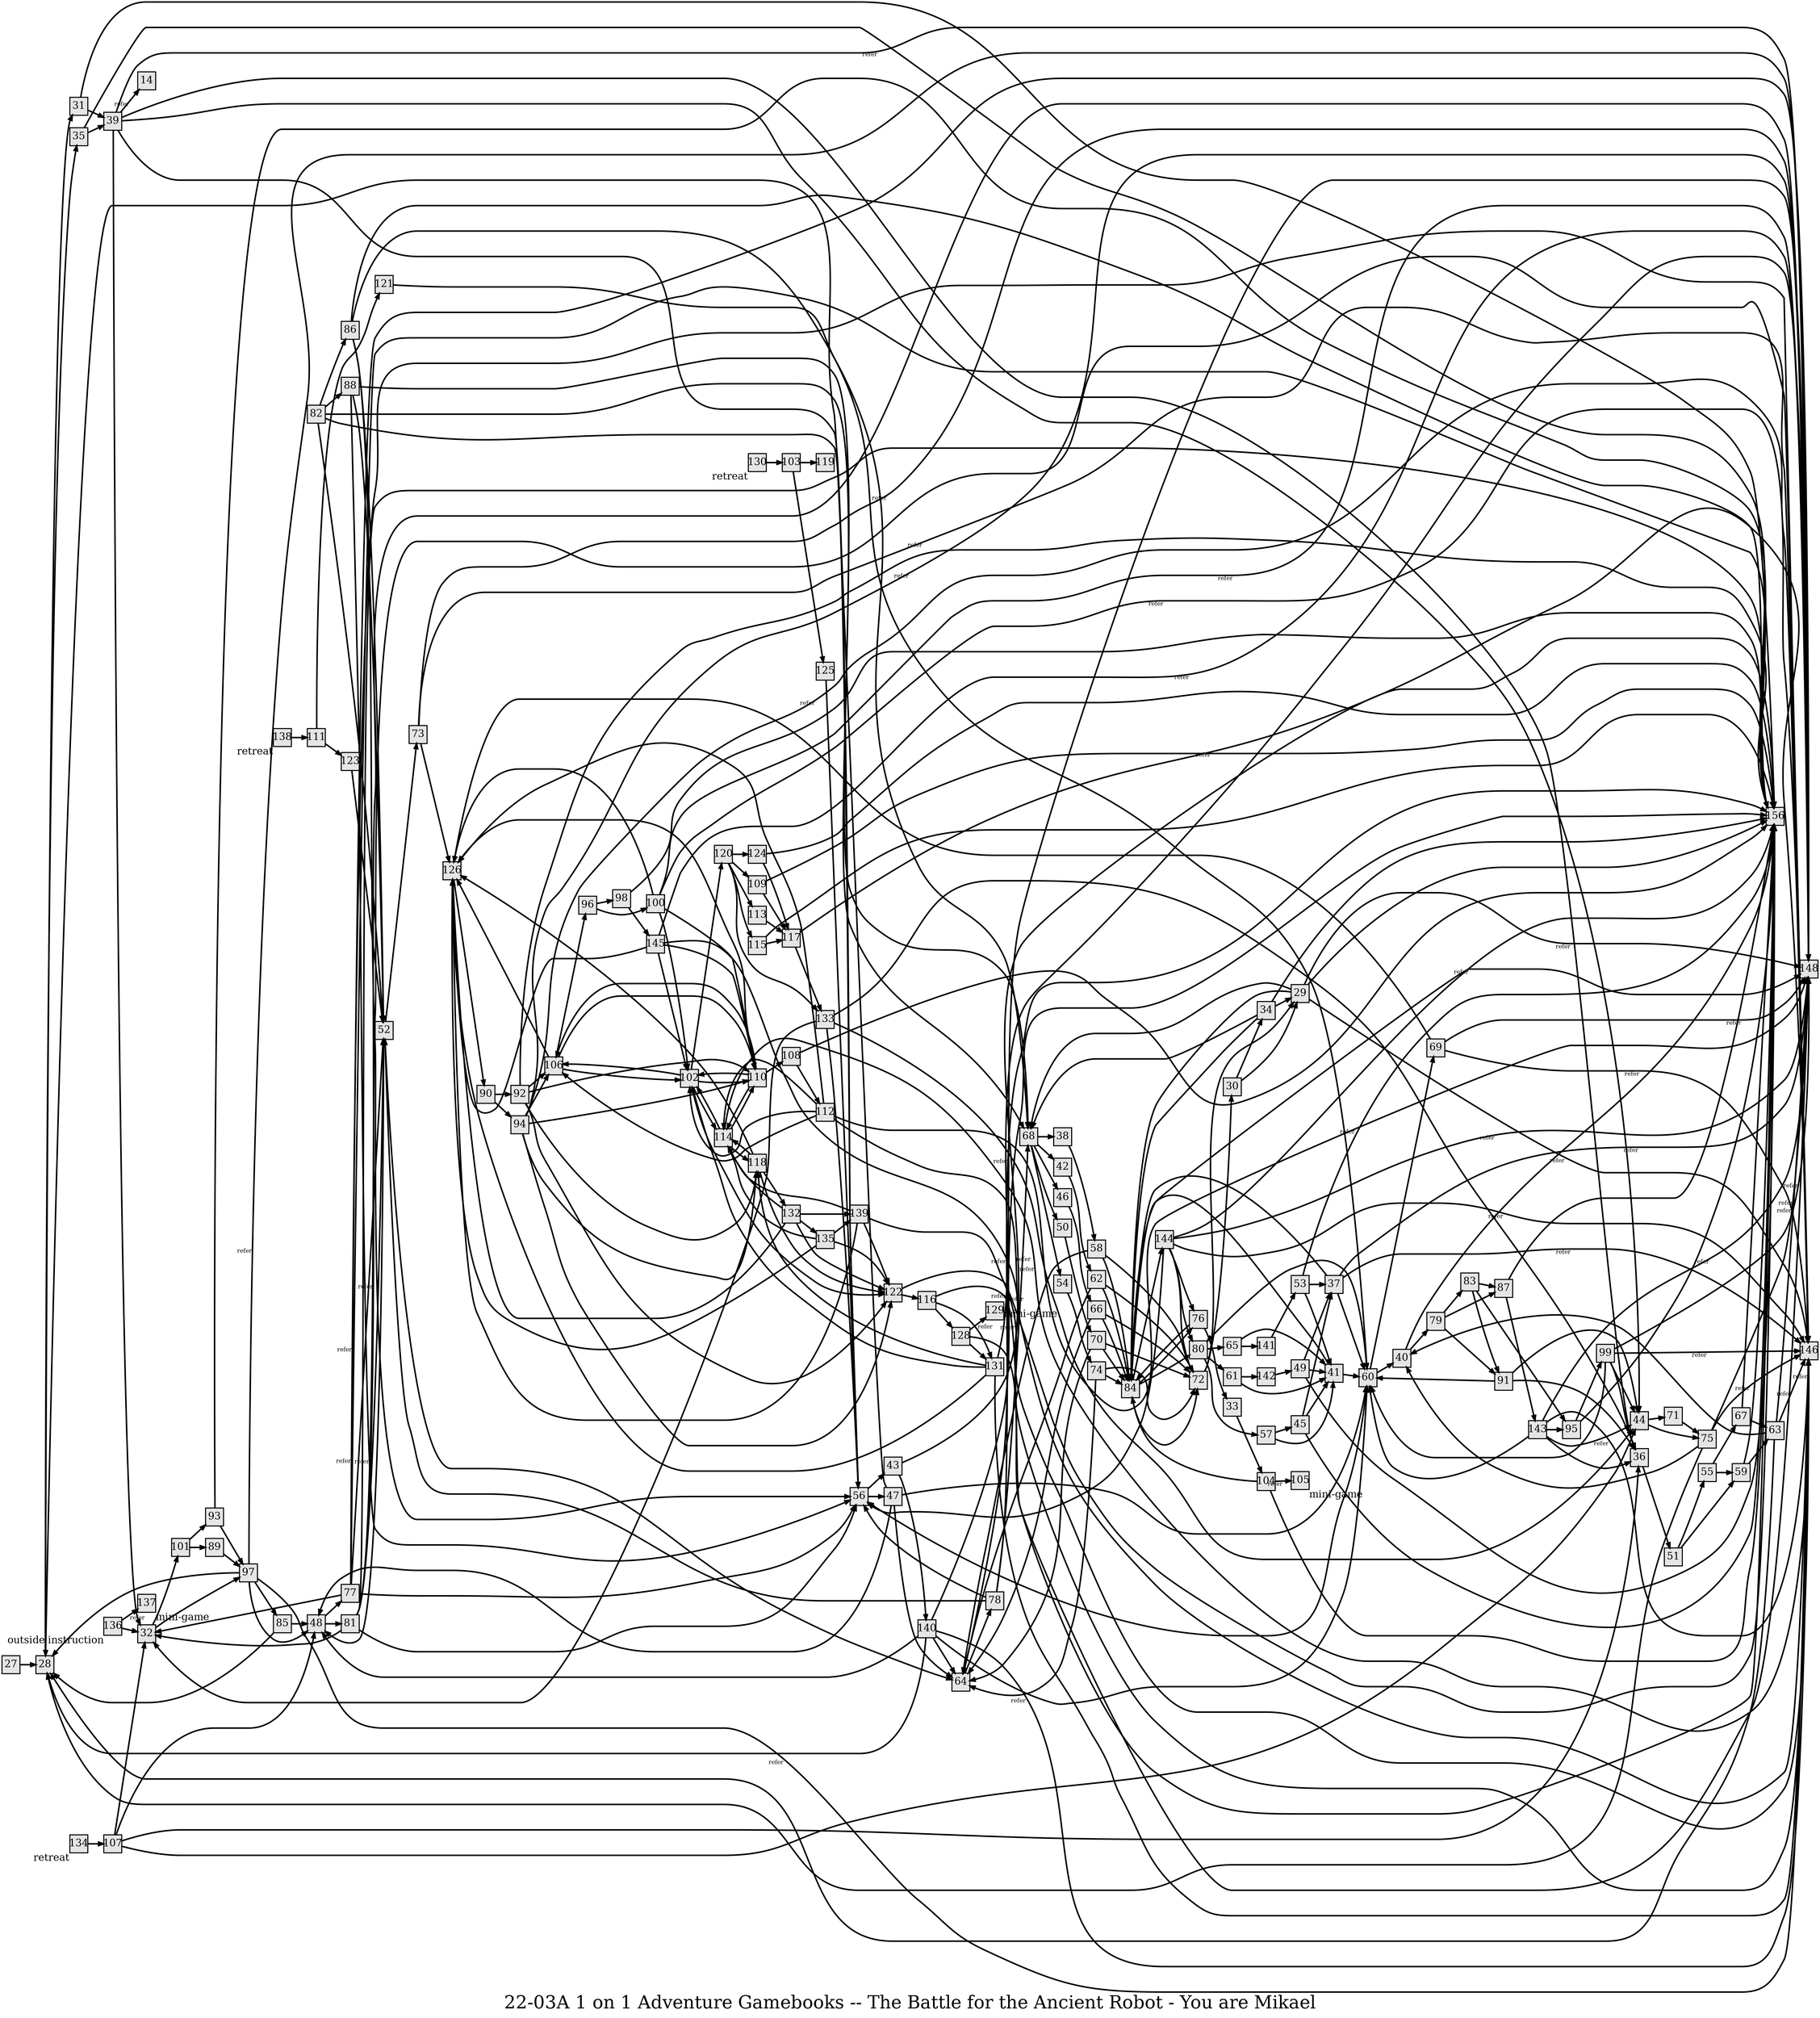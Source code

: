 digraph g{
  graph [ label="22-03A 1 on 1 Adventure Gamebooks -- The Battle for the Ancient Robot - You are Mikael" rankdir=LR, ordering=out, fontsize=36, nodesep="0.35", ranksep="0.45"];
  node  [shape=rect, penwidth=2, fontsize=20, style=filled, fillcolor=grey90, margin="0,0", labelfloat=true, regular=true, fixedsize=true];
  edge  [labelfloat=true, penwidth=3, fontsize=12];
  // ---;
  // group  : Katz;
  // id     : 22-03;
  // gbid   : 1829;
  // series : 1 on 1 Adventure Gamebooks;
  // title  : Battle of the Ancient Robot--You are Mikael;
  // author : James M. Ward;
  // credit:;
  // - name : Annette Ding;
  // role : encoder;
  // date : 2017-11-09;
  // render:;
  // - name   : small;
  // styles : gvStyles-small.txt;
  // engine : dot;
  // comment: >;
  
  // ---;
  
  // From | To | Label;
  
  27 -> 28;
  28 -> 31;
  28 -> 35;
  29 -> 148	[ xlabel="refer" ];
  29 -> 146	[ xlabel="refer" ];
  29 -> 156;
  29 -> 84;
  29 -> 68;
  30 -> 34;
  30 -> 29;
  31 -> 156;
  31 -> 39;
  32 -> 101;
  32 -> 97;
  33 -> 104;
  34 -> 156;
  34 -> 29;
  34 -> 84;
  34 -> 68;
  35 -> 156;
  35 -> 39;
  36 -> 51;
  37 -> 148	[ xlabel="refer" ];
  37 -> 146	[ xlabel="refer" ];
  37 -> 84;
  37 -> 60;
  38 -> 58;
  39 -> 148	[ xlabel="refer" ];
  39 -> 14	[ xlabel="refer" ];
  39 -> 36;
  39 -> 44;
  39 -> 56;
  39 -> 32;
  40 -> 156;
  40 -> 79;
  41 -> 84;
  41 -> 60;
  42 -> 62;
  43 -> 156;
  43 -> 140;
  44 -> 71;
  44 -> 75;
  45 -> 37;
  45 -> 41;
  45 -> 156;
  46 -> 66;
  47 -> 28;
  47 -> 60;
  47 -> 48;
  47 -> 64;
  48 -> 77;
  48 -> 81;
  49 -> 37;
  49 -> 41;
  49 -> 156;
  50 -> 70;
  51 -> 55;
  51 -> 59;
  52 -> 73;
  52 -> 48;
  52 -> 64;
  53 -> 37;
  53 -> 41;
  53 -> 156;
  54 -> 74;
  55 -> 67;
  55 -> 59;
  56 -> 43;
  56 -> 47;
  57 -> 45;
  57 -> 41;
  58 -> 72;
  58 -> 84;
  58 -> 64;
  59 -> 156;
  59 -> 63;
  60 -> 69;
  60 -> 40;
  60 -> 56;
  60 -> 80;
  61 -> 142;
  61 -> 41;
  62 -> 72;
  62 -> 84;
  62 -> 64;
  63 -> 148	[ xlabel="refer" ];
  63 -> 146	[ xlabel="refer" ];
  63 -> 28;
  63 -> 40;
  64 -> 156;
  64 -> 78;
  65 -> 41;
  65 -> 141;
  66 -> 72;
  66 -> 84;
  66 -> 64;
  67 -> 63;
  67 -> 156;
  68 -> 38;
  68 -> 42;
  68 -> 46;
  68 -> 50;
  68 -> 54;
  69 -> 148	[ xlabel="refer" ];
  69 -> 146	[ xlabel="refer" ];
  69 -> 126;
  70 -> 72;
  70 -> 84;
  70 -> 64;
  71 -> 75;
  72 -> 29;
  72 -> 30;
  73 -> 148	[ xlabel="refer" ];
  73 -> 146	[ xlabel="refer" ];
  73 -> 126;
  74 -> 72;
  74 -> 84;
  74 -> 64;
  75 -> 148	[ xlabel="refer" ];
  75 -> 146	[ xlabel="refer" ];
  75 -> 28;
  75 -> 40;
  76 -> 33;
  76 -> 84;
  77 -> 148	[ xlabel="refer" ];
  77 -> 156;
  77 -> 146	[ xlabel="refer" ];
  77 -> 52;
  77 -> 32;
  77 -> 56;
  78 -> 156;
  78 -> 68;
  78 -> 52;
  78 -> 56;
  79 -> 83;
  79 -> 87;
  79 -> 91;
  80 -> 65;
  80 -> 61;
  80 -> 57;
  81 -> 156;
  81 -> 148	[ xlabel="refer" ];
  81 -> 146	[ xlabel="refer" ];
  81 -> 52;
  81 -> 32;
  81 -> 56;
  82 -> 86;
  82 -> 88;
  82 -> 68;
  82 -> 52;
  82 -> 56;
  83 -> 87;
  83 -> 95;
  83 -> 91;
  84 -> 148	[ xlabel="refer" ];
  84 -> 144;
  84 -> 76;
  84 -> 80;
  84 -> 72;
  85 -> 28;
  85 -> 48;
  86 -> 156;
  86 -> 68;
  86 -> 52;
  86 -> 56;
  87 -> 156;
  87 -> 143;
  88 -> 68;
  88 -> 52;
  88 -> 56;
  89 -> 97;
  90 -> 92;
  90 -> 94;
  91 -> 60;
  91 -> 44;
  91 -> 36;
  92 -> 156;
  92 -> 106;
  92 -> 110;
  92 -> 118;
  92 -> 122;
  93 -> 156;
  93 -> 97;
  94 -> 148	[ xlabel="refer" ];
  94 -> 146	[ xlabel="refer" ];
  94 -> 106;
  94 -> 110;
  94 -> 118;
  94 -> 122;
  95 -> 99;
  95 -> 156;
  96 -> 98;
  96 -> 100;
  97 -> 148	[ xlabel="refer" ];
  97 -> 146	[ xlabel="refer" ];
  97 -> 85;
  97 -> 28;
  97 -> 48;
  98 -> 156;
  98 -> 145;
  99 -> 148	[ xlabel="refer" ];
  99 -> 146	[ xlabel="refer" ];
  99 -> 60;
  99 -> 44;
  99 -> 36;
  100 -> 148	[ xlabel="refer" ];
  100 -> 146	[ xlabel="refer" ];
  100 -> 126;
  100 -> 110;
  100 -> 102;
  101 -> 93;
  101 -> 89;
  102 -> 120;
  102 -> 106;
  102 -> 110;
  102 -> 114;
  102 -> 122;
  103 -> 119;
  103 -> 125;
  104 -> 105	[ xlabel="refer" ];
  104 -> 156;
  104 -> 84;
  105	[ xlabel="mini-game" ];
  106 -> 96;
  106 -> 126;
  106 -> 110;
  106 -> 102;
  107 -> 32;
  107 -> 36;
  107 -> 44;
  107 -> 48;
  108 -> 156;	// “Tell the E-Ben reader he must now engage in combat…The real E-Ben  takes no damage”
  108 -> 112;
  109 -> 156;
  109 -> 117;
  110 -> 126;
  110 -> 106;
  110 -> 114;
  110 -> 102;
  110 -> 108;
  111 -> 121;
  111 -> 123;
  112 -> 148	[ xlabel="refer" ];
  112 -> 146	[ xlabel="refer" ];
  112 -> 126;
  112 -> 106;
  112 -> 114;
  112 -> 102;
  113 -> 117;
  114 -> 146	[ xlabel="refer" ];
  114 -> 110;
  114 -> 102;
  114 -> 118;
  115 -> 156;
  115 -> 117;
  116 -> 148	[ xlabel="refer" ];
  116 -> 131;
  116 -> 128;
  117 -> 146	[ xlabel="refer" ];
  117 -> 133;
  118 -> 132;
  118 -> 114;
  118 -> 126;
  118 -> 122;
  119;
  120 -> 124;
  120 -> 109;
  120 -> 113;
  120 -> 115;
  120 -> 133;
  121 -> 60;
  122 -> 156;
  122 -> 116;
  123 -> 52;
  124 -> 156;
  124 -> 117;
  125 -> 56;
  126 -> 90;
  128 -> 129	[ xlabel="refer" ];	// “Tell the E-Ben to turn to page 128 in his book”
  128 -> 156;
  128 -> 131;
  129	[ xlabel="mini-game" ];
  130 -> 103;
  131 -> 148	[ xlabel="refer" ];
  131 -> 146	[ xlabel="refer" ];
  131 -> 126;
  131 -> 118;
  131 -> 102;
  132 -> 139;
  132 -> 135;
  132 -> 114;
  132 -> 126;
  132 -> 122;
  133 -> 36;
  133 -> 44;
  133 -> 56;
  133 -> 32;
  134 -> 107;
  135 -> 139;
  135 -> 114;
  135 -> 126;
  135 -> 122;
  136 -> 137	[ xlabel="refer" ];
  136 -> 32;
  137	[ xlabel="mini-game" ];
  138 -> 111;
  139 -> 146	[ xlabel="refer" ];
  139 -> 114;
  139 -> 126;
  139 -> 122;
  140 -> 148	[ xlabel="refer" ];
  140 -> 146	[ xlabel="refer" ];
  140 -> 28;
  140 -> 60;
  140 -> 48;
  140 -> 64;
  141 -> 53;
  142 -> 49;
  143 -> 148	[ xlabel="refer" ];
  143 -> 146	[ xlabel="refer" ];
  143 -> 95;
  143 -> 60;
  143 -> 44;
  143 -> 36;
  144 -> 148	[ xlabel="refer" ];
  144 -> 146	[ xlabel="refer" ];
  144 -> 156;
  144 -> 76;
  144 -> 80;
  144 -> 56;
  144 -> 72;
  145 -> 148	[ xlabel="refer" ];
  145 -> 146	[ xlabel="refer" ];
  145 -> 126;
  145 -> 110;
  145 -> 102;
  
  130	[ xlabel="retreat" ];
  134	[ xlabel="retreat" ];
  138	[ xlabel="retreat" ];
  
  136	[ xlabel="outside instruction" ];
}

